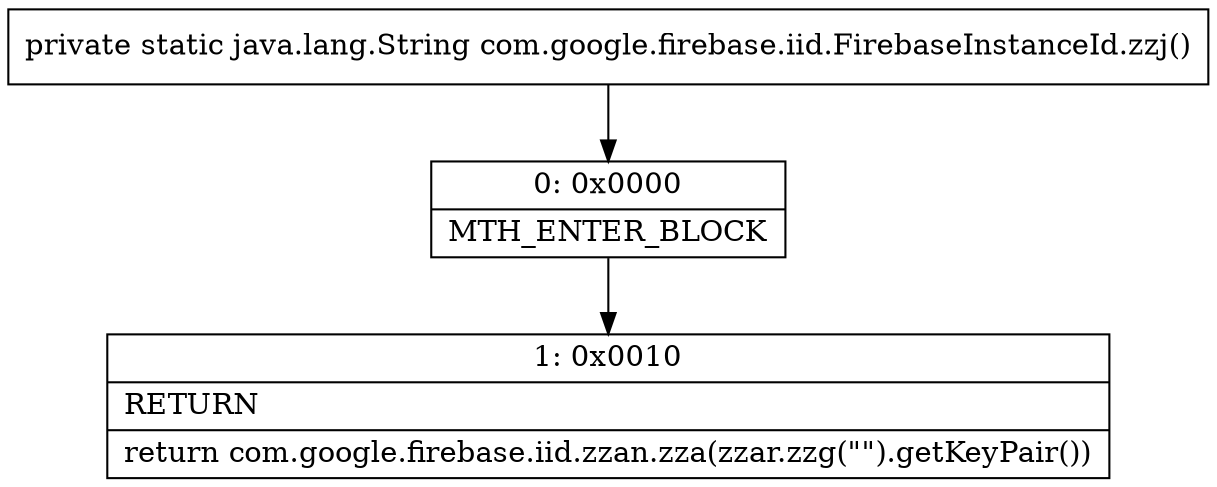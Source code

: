 digraph "CFG forcom.google.firebase.iid.FirebaseInstanceId.zzj()Ljava\/lang\/String;" {
Node_0 [shape=record,label="{0\:\ 0x0000|MTH_ENTER_BLOCK\l}"];
Node_1 [shape=record,label="{1\:\ 0x0010|RETURN\l|return com.google.firebase.iid.zzan.zza(zzar.zzg(\"\").getKeyPair())\l}"];
MethodNode[shape=record,label="{private static java.lang.String com.google.firebase.iid.FirebaseInstanceId.zzj() }"];
MethodNode -> Node_0;
Node_0 -> Node_1;
}

